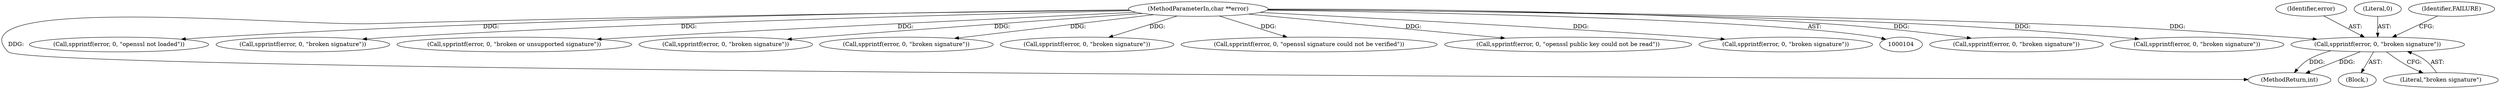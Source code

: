 digraph "0_php-src_0bfb970f43acd1e81d11be1154805f86655f15d5?w=1@pointer" {
"1000563" [label="(Call,spprintf(error, 0, \"broken signature\"))"];
"1000113" [label="(MethodParameterIn,char **error)"];
"1000278" [label="(Call,spprintf(error, 0, \"broken signature\"))"];
"1000383" [label="(Call,spprintf(error, 0, \"broken signature\"))"];
"1000697" [label="(MethodReturn,int)"];
"1000155" [label="(Call,spprintf(error, 0, \"openssl not loaded\"))"];
"1000564" [label="(Identifier,error)"];
"1000565" [label="(Literal,0)"];
"1000458" [label="(Call,spprintf(error, 0, \"broken signature\"))"];
"1000562" [label="(Block,)"];
"1000689" [label="(Call,spprintf(error, 0, \"broken or unsupported signature\"))"];
"1000566" [label="(Literal,\"broken signature\")"];
"1000113" [label="(MethodParameterIn,char **error)"];
"1000668" [label="(Call,spprintf(error, 0, \"broken signature\"))"];
"1000353" [label="(Call,spprintf(error, 0, \"broken signature\"))"];
"1000593" [label="(Call,spprintf(error, 0, \"broken signature\"))"];
"1000563" [label="(Call,spprintf(error, 0, \"broken signature\"))"];
"1000241" [label="(Call,spprintf(error, 0, \"openssl signature could not be verified\"))"];
"1000200" [label="(Call,spprintf(error, 0, \"openssl public key could not be read\"))"];
"1000568" [label="(Identifier,FAILURE)"];
"1000488" [label="(Call,spprintf(error, 0, \"broken signature\"))"];
"1000563" -> "1000562"  [label="AST: "];
"1000563" -> "1000566"  [label="CFG: "];
"1000564" -> "1000563"  [label="AST: "];
"1000565" -> "1000563"  [label="AST: "];
"1000566" -> "1000563"  [label="AST: "];
"1000568" -> "1000563"  [label="CFG: "];
"1000563" -> "1000697"  [label="DDG: "];
"1000563" -> "1000697"  [label="DDG: "];
"1000113" -> "1000563"  [label="DDG: "];
"1000113" -> "1000104"  [label="AST: "];
"1000113" -> "1000697"  [label="DDG: "];
"1000113" -> "1000155"  [label="DDG: "];
"1000113" -> "1000200"  [label="DDG: "];
"1000113" -> "1000241"  [label="DDG: "];
"1000113" -> "1000278"  [label="DDG: "];
"1000113" -> "1000353"  [label="DDG: "];
"1000113" -> "1000383"  [label="DDG: "];
"1000113" -> "1000458"  [label="DDG: "];
"1000113" -> "1000488"  [label="DDG: "];
"1000113" -> "1000593"  [label="DDG: "];
"1000113" -> "1000668"  [label="DDG: "];
"1000113" -> "1000689"  [label="DDG: "];
}
